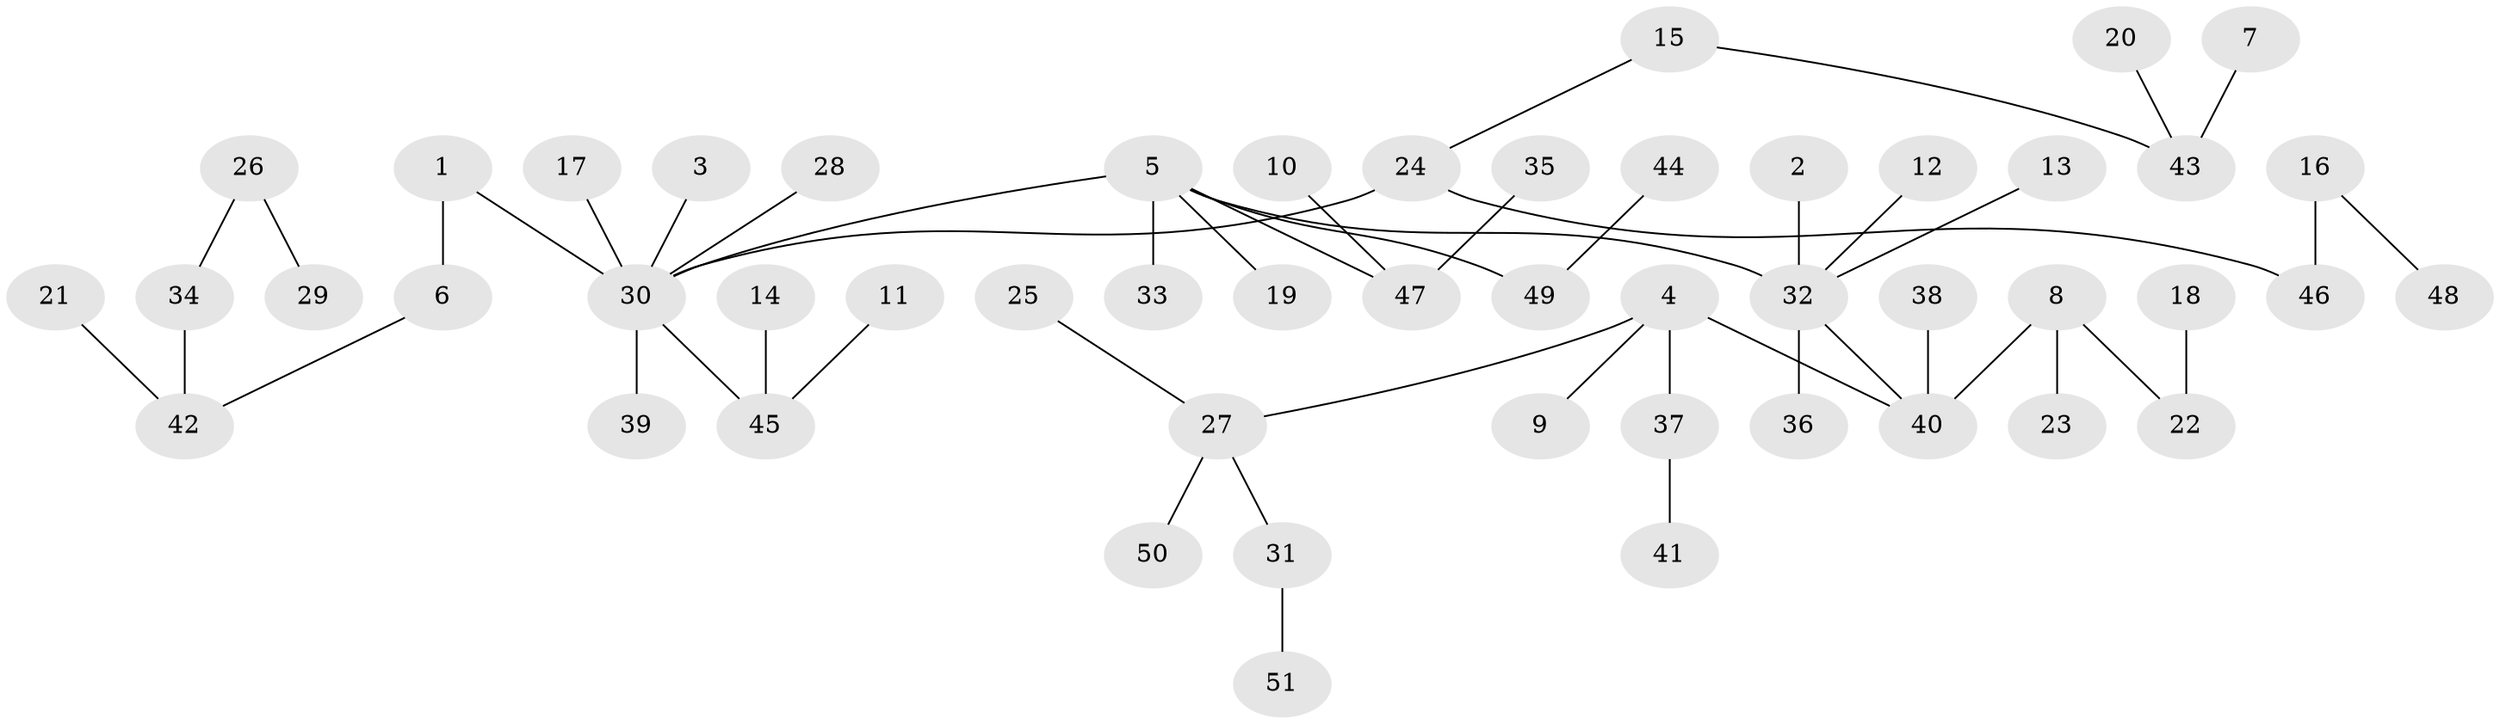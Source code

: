 // original degree distribution, {5: 0.0297029702970297, 3: 0.1485148514851485, 10: 0.009900990099009901, 2: 0.22772277227722773, 6: 0.019801980198019802, 4: 0.04950495049504951, 1: 0.5148514851485149}
// Generated by graph-tools (version 1.1) at 2025/26/03/09/25 03:26:27]
// undirected, 51 vertices, 50 edges
graph export_dot {
graph [start="1"]
  node [color=gray90,style=filled];
  1;
  2;
  3;
  4;
  5;
  6;
  7;
  8;
  9;
  10;
  11;
  12;
  13;
  14;
  15;
  16;
  17;
  18;
  19;
  20;
  21;
  22;
  23;
  24;
  25;
  26;
  27;
  28;
  29;
  30;
  31;
  32;
  33;
  34;
  35;
  36;
  37;
  38;
  39;
  40;
  41;
  42;
  43;
  44;
  45;
  46;
  47;
  48;
  49;
  50;
  51;
  1 -- 6 [weight=1.0];
  1 -- 30 [weight=1.0];
  2 -- 32 [weight=1.0];
  3 -- 30 [weight=1.0];
  4 -- 9 [weight=1.0];
  4 -- 27 [weight=1.0];
  4 -- 37 [weight=1.0];
  4 -- 40 [weight=1.0];
  5 -- 19 [weight=1.0];
  5 -- 30 [weight=1.0];
  5 -- 32 [weight=1.0];
  5 -- 33 [weight=1.0];
  5 -- 47 [weight=1.0];
  5 -- 49 [weight=1.0];
  6 -- 42 [weight=1.0];
  7 -- 43 [weight=1.0];
  8 -- 22 [weight=1.0];
  8 -- 23 [weight=1.0];
  8 -- 40 [weight=1.0];
  10 -- 47 [weight=1.0];
  11 -- 45 [weight=1.0];
  12 -- 32 [weight=1.0];
  13 -- 32 [weight=1.0];
  14 -- 45 [weight=1.0];
  15 -- 24 [weight=1.0];
  15 -- 43 [weight=1.0];
  16 -- 46 [weight=1.0];
  16 -- 48 [weight=1.0];
  17 -- 30 [weight=1.0];
  18 -- 22 [weight=1.0];
  20 -- 43 [weight=1.0];
  21 -- 42 [weight=1.0];
  24 -- 30 [weight=1.0];
  24 -- 46 [weight=1.0];
  25 -- 27 [weight=1.0];
  26 -- 29 [weight=1.0];
  26 -- 34 [weight=1.0];
  27 -- 31 [weight=1.0];
  27 -- 50 [weight=1.0];
  28 -- 30 [weight=1.0];
  30 -- 39 [weight=1.0];
  30 -- 45 [weight=1.0];
  31 -- 51 [weight=1.0];
  32 -- 36 [weight=1.0];
  32 -- 40 [weight=1.0];
  34 -- 42 [weight=1.0];
  35 -- 47 [weight=1.0];
  37 -- 41 [weight=1.0];
  38 -- 40 [weight=1.0];
  44 -- 49 [weight=1.0];
}

